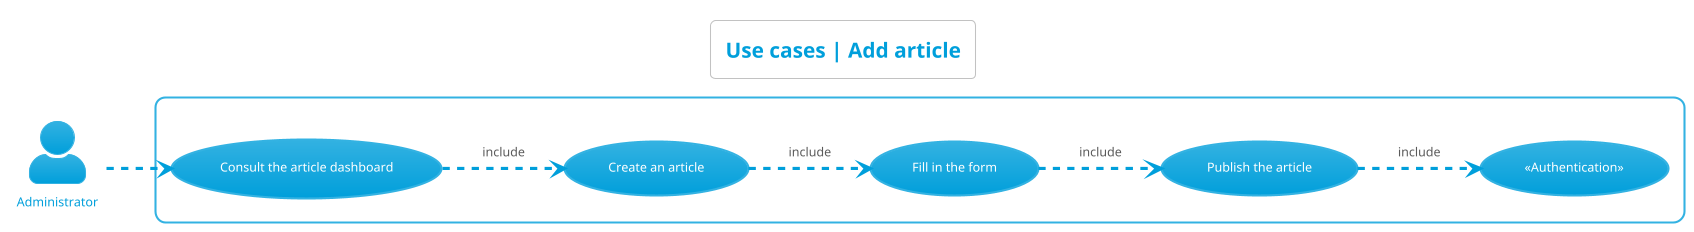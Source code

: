@startuml use_cases__add_article
left to right direction
skinparam actorStyle Awesome
!theme bluegray
skinparam backgroundcolor White

'Titre'
title Use cases | Add article

'Acteur'
actor "Administrator" as Administrateur

'Rectangle'
rectangle {
    'Authentification'
    "«Authentication»" as (Authentification)

    'Administrateur'
    "Consult the article dashboard" as (ConsulterTDBArticles)
    "Create an article" as (CreerArticle)
    "Fill in the form" as (RemplirFormulaire)
    "Publish the article" as (PublierArticle)

    'Déroulement'
    :Administrateur: -.> (ConsulterTDBArticles)
    (ConsulterTDBArticles) -.> (CreerArticle) : include
    (CreerArticle) -.> (RemplirFormulaire) : include
    (RemplirFormulaire) -.> (PublierArticle) : include
    (PublierArticle) -.> (Authentification) : include
}
@enduml